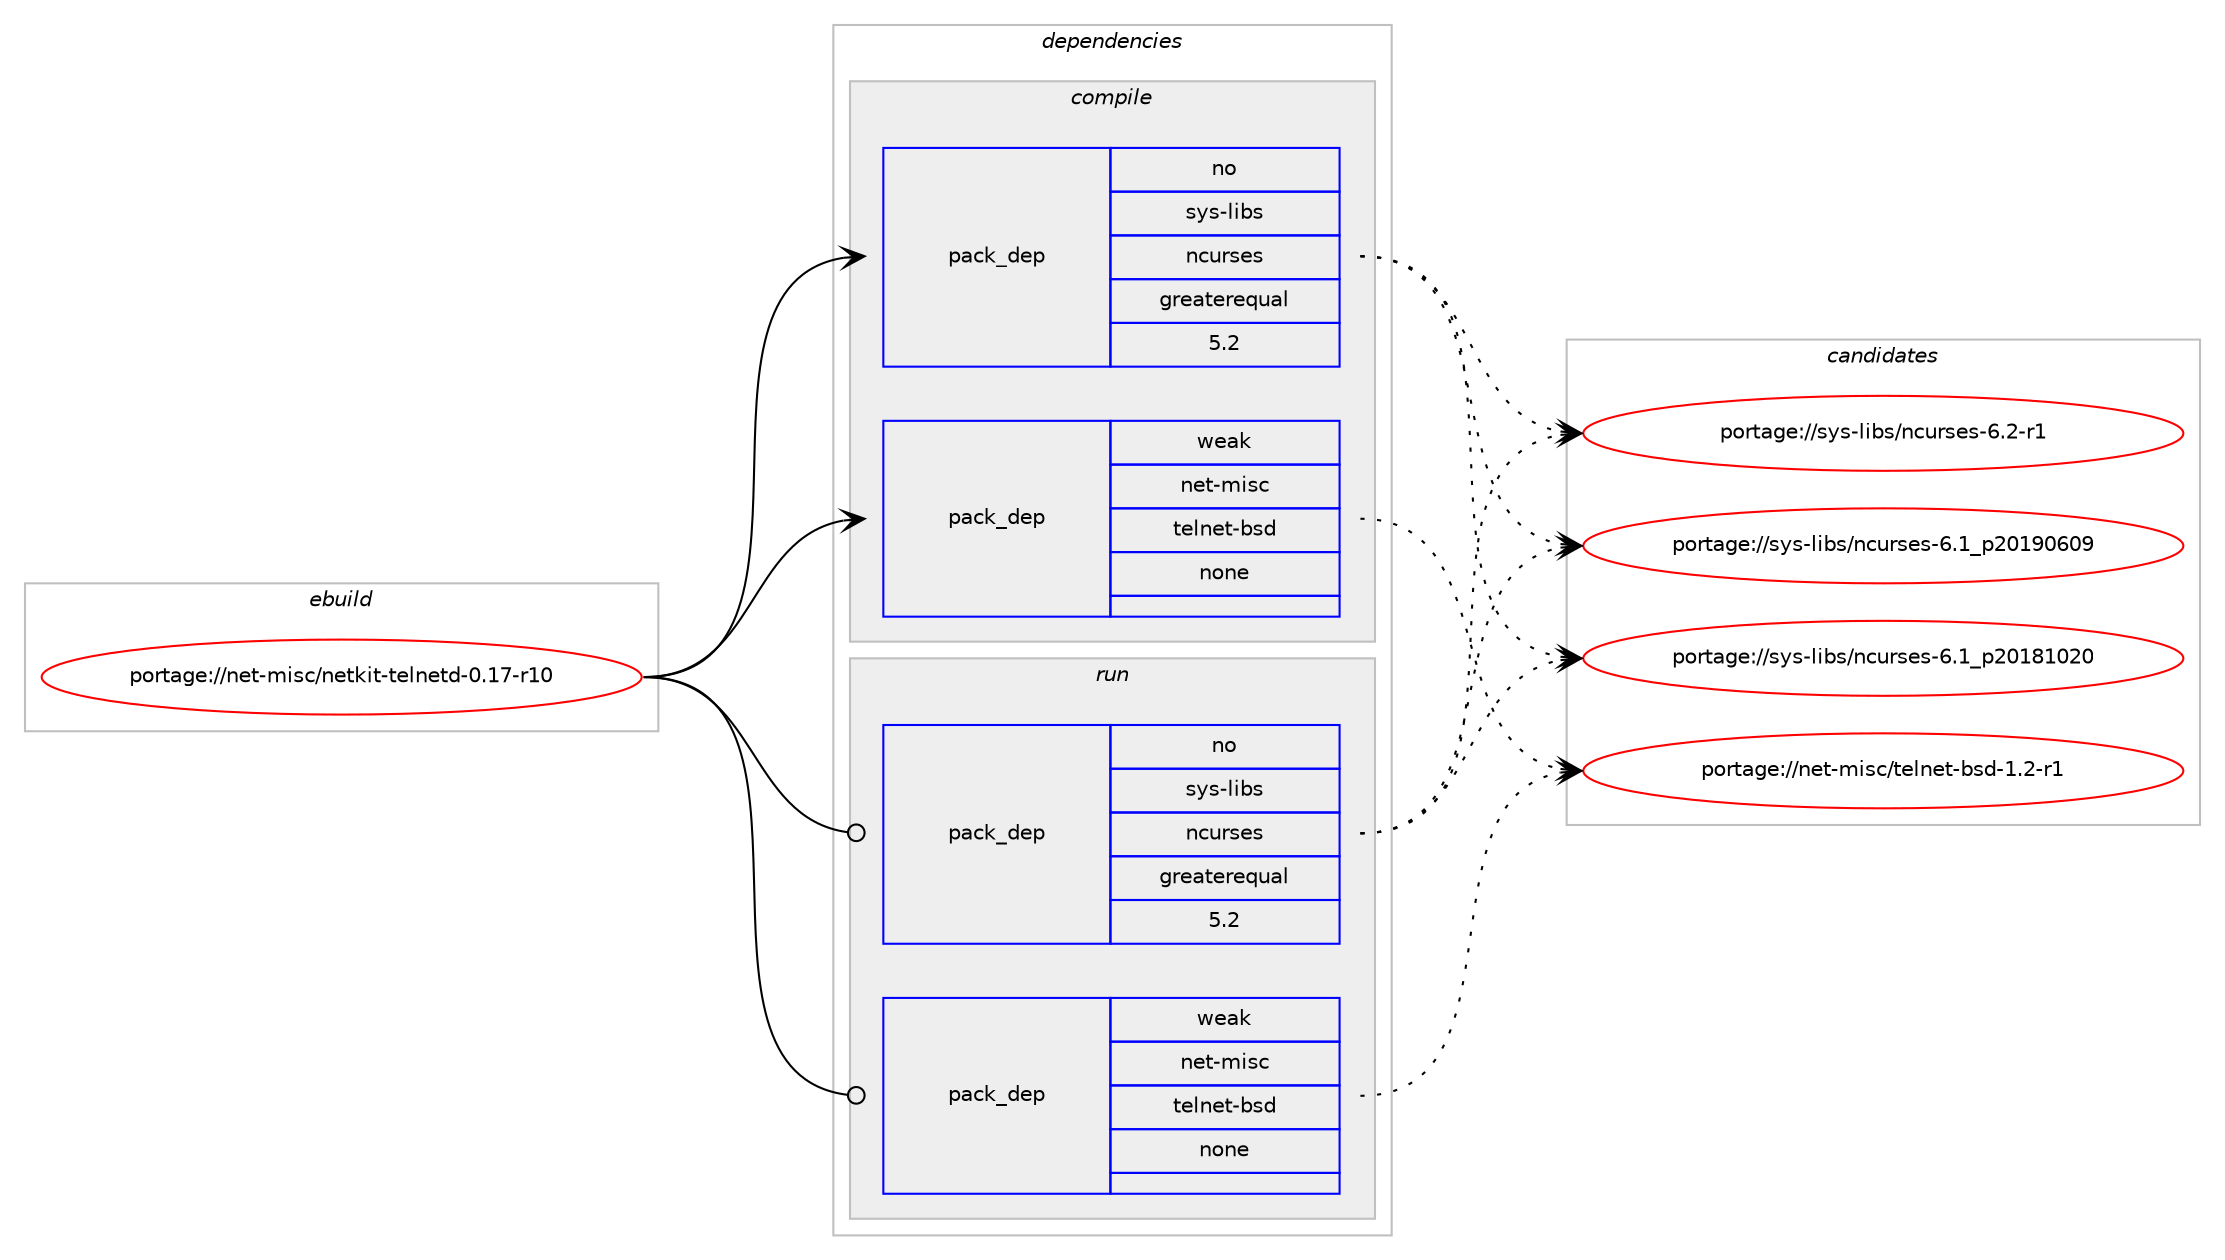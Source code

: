digraph prolog {

# *************
# Graph options
# *************

newrank=true;
concentrate=true;
compound=true;
graph [rankdir=LR,fontname=Helvetica,fontsize=10,ranksep=1.5];#, ranksep=2.5, nodesep=0.2];
edge  [arrowhead=vee];
node  [fontname=Helvetica,fontsize=10];

# **********
# The ebuild
# **********

subgraph cluster_leftcol {
color=gray;
rank=same;
label=<<i>ebuild</i>>;
id [label="portage://net-misc/netkit-telnetd-0.17-r10", color=red, width=4, href="../net-misc/netkit-telnetd-0.17-r10.svg"];
}

# ****************
# The dependencies
# ****************

subgraph cluster_midcol {
color=gray;
label=<<i>dependencies</i>>;
subgraph cluster_compile {
fillcolor="#eeeeee";
style=filled;
label=<<i>compile</i>>;
subgraph pack41956 {
dependency52883 [label=<<TABLE BORDER="0" CELLBORDER="1" CELLSPACING="0" CELLPADDING="4" WIDTH="220"><TR><TD ROWSPAN="6" CELLPADDING="30">pack_dep</TD></TR><TR><TD WIDTH="110">no</TD></TR><TR><TD>sys-libs</TD></TR><TR><TD>ncurses</TD></TR><TR><TD>greaterequal</TD></TR><TR><TD>5.2</TD></TR></TABLE>>, shape=none, color=blue];
}
id:e -> dependency52883:w [weight=20,style="solid",arrowhead="vee"];
subgraph pack41957 {
dependency52884 [label=<<TABLE BORDER="0" CELLBORDER="1" CELLSPACING="0" CELLPADDING="4" WIDTH="220"><TR><TD ROWSPAN="6" CELLPADDING="30">pack_dep</TD></TR><TR><TD WIDTH="110">weak</TD></TR><TR><TD>net-misc</TD></TR><TR><TD>telnet-bsd</TD></TR><TR><TD>none</TD></TR><TR><TD></TD></TR></TABLE>>, shape=none, color=blue];
}
id:e -> dependency52884:w [weight=20,style="solid",arrowhead="vee"];
}
subgraph cluster_compileandrun {
fillcolor="#eeeeee";
style=filled;
label=<<i>compile and run</i>>;
}
subgraph cluster_run {
fillcolor="#eeeeee";
style=filled;
label=<<i>run</i>>;
subgraph pack41958 {
dependency52885 [label=<<TABLE BORDER="0" CELLBORDER="1" CELLSPACING="0" CELLPADDING="4" WIDTH="220"><TR><TD ROWSPAN="6" CELLPADDING="30">pack_dep</TD></TR><TR><TD WIDTH="110">no</TD></TR><TR><TD>sys-libs</TD></TR><TR><TD>ncurses</TD></TR><TR><TD>greaterequal</TD></TR><TR><TD>5.2</TD></TR></TABLE>>, shape=none, color=blue];
}
id:e -> dependency52885:w [weight=20,style="solid",arrowhead="odot"];
subgraph pack41959 {
dependency52886 [label=<<TABLE BORDER="0" CELLBORDER="1" CELLSPACING="0" CELLPADDING="4" WIDTH="220"><TR><TD ROWSPAN="6" CELLPADDING="30">pack_dep</TD></TR><TR><TD WIDTH="110">weak</TD></TR><TR><TD>net-misc</TD></TR><TR><TD>telnet-bsd</TD></TR><TR><TD>none</TD></TR><TR><TD></TD></TR></TABLE>>, shape=none, color=blue];
}
id:e -> dependency52886:w [weight=20,style="solid",arrowhead="odot"];
}
}

# **************
# The candidates
# **************

subgraph cluster_choices {
rank=same;
color=gray;
label=<<i>candidates</i>>;

subgraph choice41956 {
color=black;
nodesep=1;
choice11512111545108105981154711099117114115101115455446504511449 [label="portage://sys-libs/ncurses-6.2-r1", color=red, width=4,href="../sys-libs/ncurses-6.2-r1.svg"];
choice1151211154510810598115471109911711411510111545544649951125048495748544857 [label="portage://sys-libs/ncurses-6.1_p20190609", color=red, width=4,href="../sys-libs/ncurses-6.1_p20190609.svg"];
choice1151211154510810598115471109911711411510111545544649951125048495649485048 [label="portage://sys-libs/ncurses-6.1_p20181020", color=red, width=4,href="../sys-libs/ncurses-6.1_p20181020.svg"];
dependency52883:e -> choice11512111545108105981154711099117114115101115455446504511449:w [style=dotted,weight="100"];
dependency52883:e -> choice1151211154510810598115471109911711411510111545544649951125048495748544857:w [style=dotted,weight="100"];
dependency52883:e -> choice1151211154510810598115471109911711411510111545544649951125048495649485048:w [style=dotted,weight="100"];
}
subgraph choice41957 {
color=black;
nodesep=1;
choice1101011164510910511599471161011081101011164598115100454946504511449 [label="portage://net-misc/telnet-bsd-1.2-r1", color=red, width=4,href="../net-misc/telnet-bsd-1.2-r1.svg"];
dependency52884:e -> choice1101011164510910511599471161011081101011164598115100454946504511449:w [style=dotted,weight="100"];
}
subgraph choice41958 {
color=black;
nodesep=1;
choice11512111545108105981154711099117114115101115455446504511449 [label="portage://sys-libs/ncurses-6.2-r1", color=red, width=4,href="../sys-libs/ncurses-6.2-r1.svg"];
choice1151211154510810598115471109911711411510111545544649951125048495748544857 [label="portage://sys-libs/ncurses-6.1_p20190609", color=red, width=4,href="../sys-libs/ncurses-6.1_p20190609.svg"];
choice1151211154510810598115471109911711411510111545544649951125048495649485048 [label="portage://sys-libs/ncurses-6.1_p20181020", color=red, width=4,href="../sys-libs/ncurses-6.1_p20181020.svg"];
dependency52885:e -> choice11512111545108105981154711099117114115101115455446504511449:w [style=dotted,weight="100"];
dependency52885:e -> choice1151211154510810598115471109911711411510111545544649951125048495748544857:w [style=dotted,weight="100"];
dependency52885:e -> choice1151211154510810598115471109911711411510111545544649951125048495649485048:w [style=dotted,weight="100"];
}
subgraph choice41959 {
color=black;
nodesep=1;
choice1101011164510910511599471161011081101011164598115100454946504511449 [label="portage://net-misc/telnet-bsd-1.2-r1", color=red, width=4,href="../net-misc/telnet-bsd-1.2-r1.svg"];
dependency52886:e -> choice1101011164510910511599471161011081101011164598115100454946504511449:w [style=dotted,weight="100"];
}
}

}

